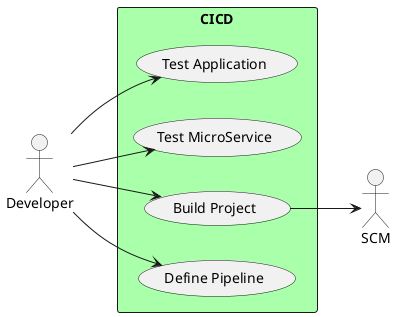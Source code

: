 @startuml

left to right direction

skinparam usecase {
  BackgroudnColor #ffffaa
  BackgroundColor<<Main>> #aaffff
}
actor :Developer: as Dev
actor :SCM:


rectangle "CICD" #aaffaa {
UseCase UC1 as "Test Application"
UseCase UC2 as "Test MicroService"
UseCase UC3 as "Build Project"
UseCase UC4 as "Define Pipeline"


Dev --> UC1
Dev --> UC2
Dev --> UC3
Dev --> UC4
UC3 --> SCM
}

@enduml
